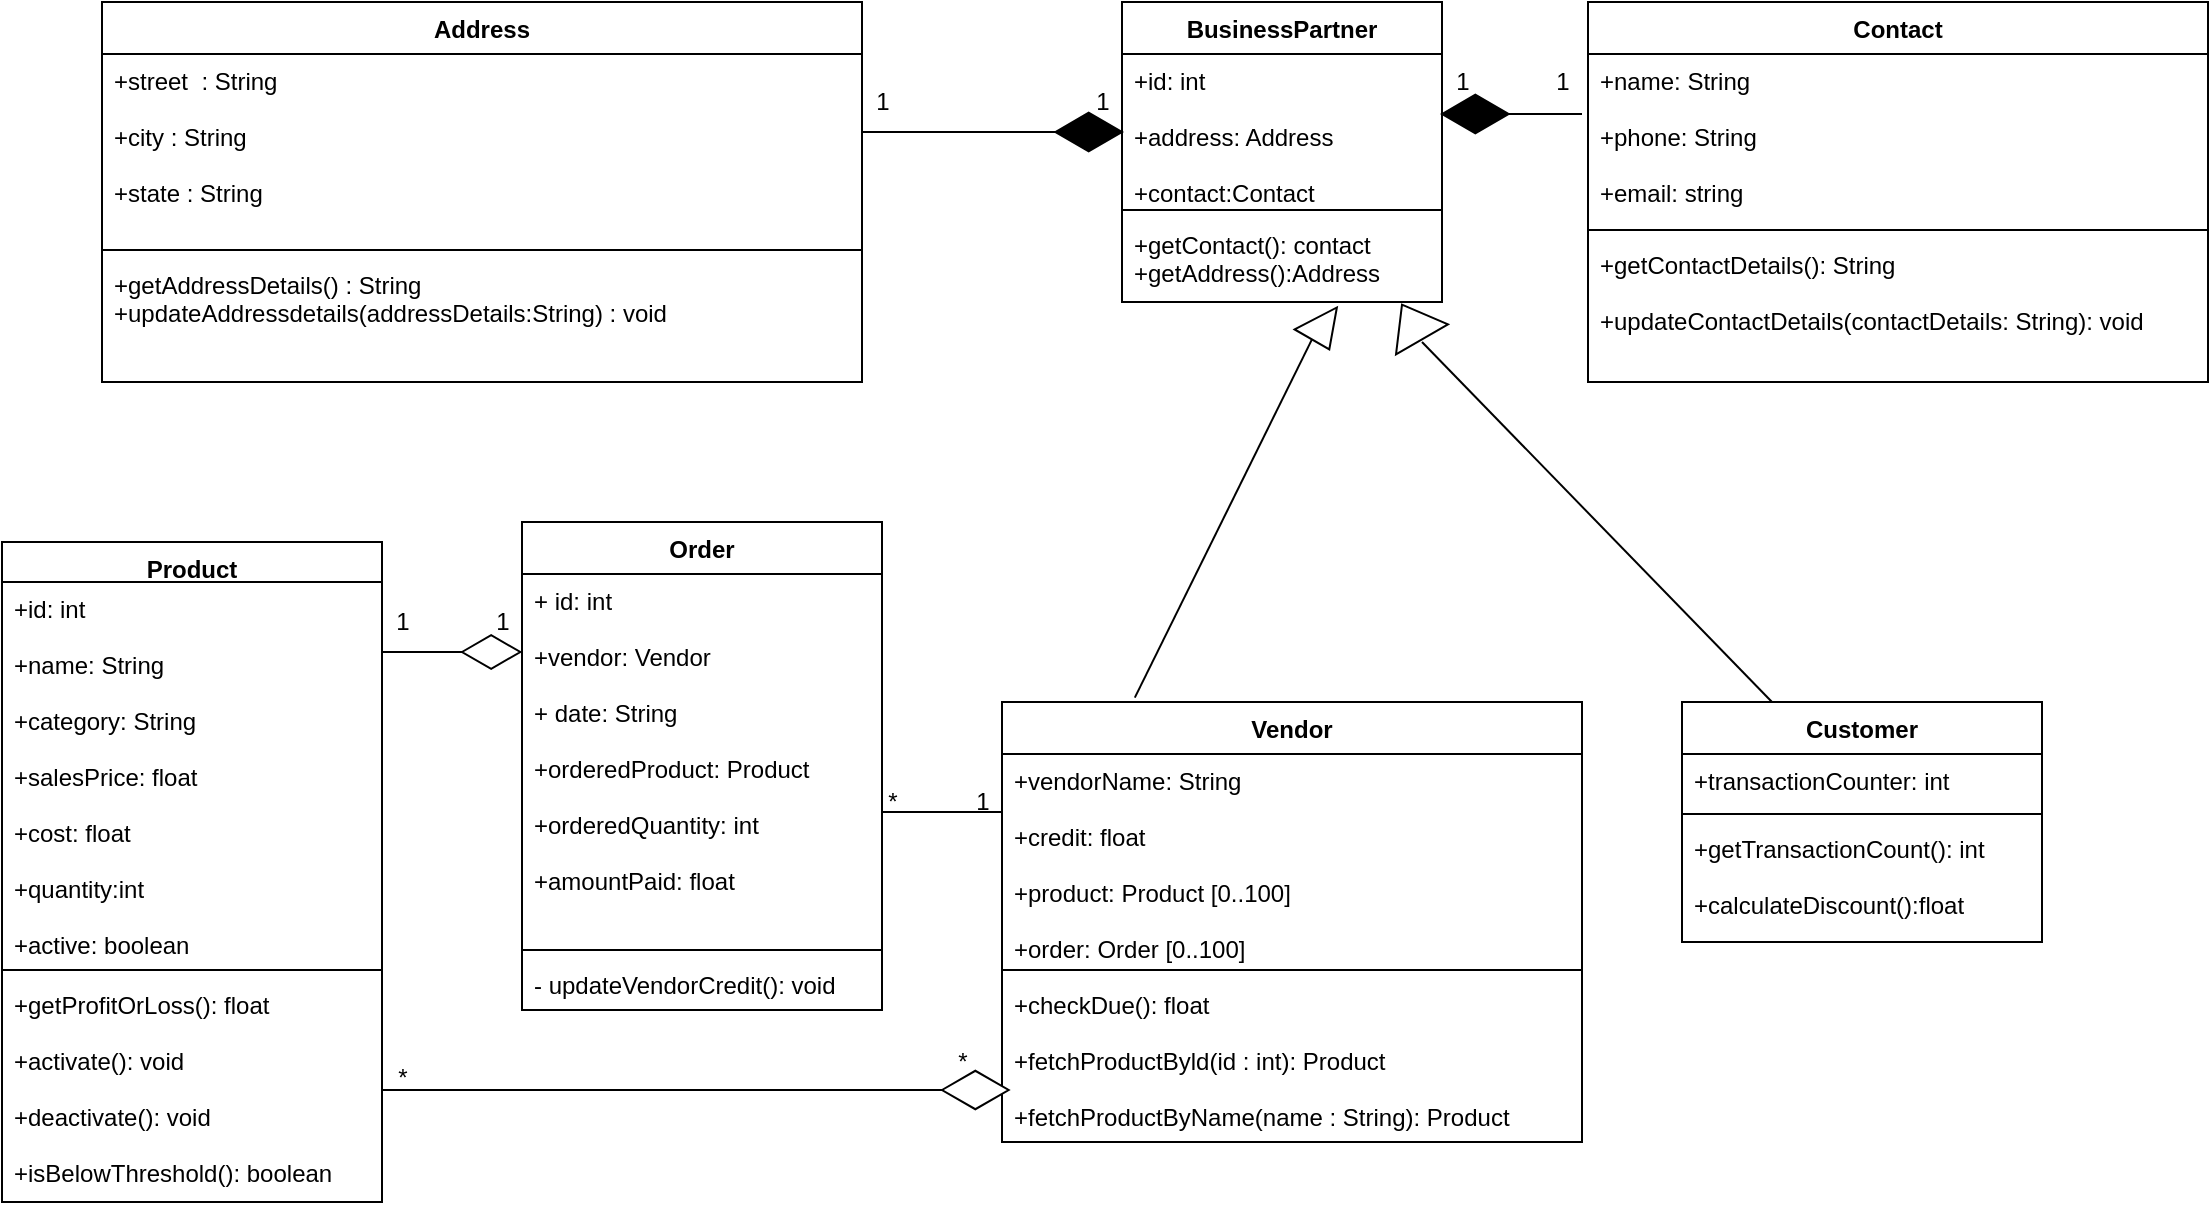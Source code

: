 <mxfile version="14.9.1" type="github" pages="2"><diagram id="g1-X68YlluDqBbjLX4cY" name="Page-1"><mxGraphModel dx="1102" dy="521" grid="1" gridSize="10" guides="1" tooltips="1" connect="1" arrows="1" fold="1" page="1" pageScale="1" pageWidth="850" pageHeight="1100" math="0" shadow="0"><root><mxCell id="0"/><mxCell id="1" parent="0"/><mxCell id="d93354d6_1s3kLpstOFZ-1" value="Address" style="swimlane;fontStyle=1;align=center;verticalAlign=top;childLayout=stackLayout;horizontal=1;startSize=26;horizontalStack=0;resizeParent=1;resizeParentMax=0;resizeLast=0;collapsible=1;marginBottom=0;" vertex="1" parent="1"><mxGeometry x="150" y="60" width="380" height="190" as="geometry"/></mxCell><mxCell id="d93354d6_1s3kLpstOFZ-2" value="+street  : String&#10;&#10;+city : String&#10;&#10;+state : String&#10;" style="text;strokeColor=none;fillColor=none;align=left;verticalAlign=top;spacingLeft=4;spacingRight=4;overflow=hidden;rotatable=0;points=[[0,0.5],[1,0.5]];portConstraint=eastwest;" vertex="1" parent="d93354d6_1s3kLpstOFZ-1"><mxGeometry y="26" width="380" height="94" as="geometry"/></mxCell><mxCell id="d93354d6_1s3kLpstOFZ-3" value="" style="line;strokeWidth=1;fillColor=none;align=left;verticalAlign=middle;spacingTop=-1;spacingLeft=3;spacingRight=3;rotatable=0;labelPosition=right;points=[];portConstraint=eastwest;" vertex="1" parent="d93354d6_1s3kLpstOFZ-1"><mxGeometry y="120" width="380" height="8" as="geometry"/></mxCell><mxCell id="d93354d6_1s3kLpstOFZ-4" value="+getAddressDetails() : String&#10;+updateAddressdetails(addressDetails:String) : void" style="text;strokeColor=none;fillColor=none;align=left;verticalAlign=top;spacingLeft=4;spacingRight=4;overflow=hidden;rotatable=0;points=[[0,0.5],[1,0.5]];portConstraint=eastwest;" vertex="1" parent="d93354d6_1s3kLpstOFZ-1"><mxGeometry y="128" width="380" height="62" as="geometry"/></mxCell><mxCell id="d93354d6_1s3kLpstOFZ-11" value="Product" style="swimlane;fontStyle=1;align=center;verticalAlign=top;childLayout=stackLayout;horizontal=1;startSize=20;horizontalStack=0;resizeParent=1;resizeParentMax=0;resizeLast=0;collapsible=1;marginBottom=0;" vertex="1" parent="1"><mxGeometry x="100" y="330" width="190" height="330" as="geometry"/></mxCell><mxCell id="d93354d6_1s3kLpstOFZ-12" value="+id: int&#10;&#10;+name: String&#10;&#10;+category: String&#10;&#10;+salesPrice: float&#10;&#10;+cost: float&#10;&#10;+quantity:int&#10;&#10;+active: boolean&#10;" style="text;strokeColor=none;fillColor=none;align=left;verticalAlign=top;spacingLeft=4;spacingRight=4;overflow=hidden;rotatable=0;points=[[0,0.5],[1,0.5]];portConstraint=eastwest;" vertex="1" parent="d93354d6_1s3kLpstOFZ-11"><mxGeometry y="20" width="190" height="190" as="geometry"/></mxCell><mxCell id="d93354d6_1s3kLpstOFZ-13" value="" style="line;strokeWidth=1;fillColor=none;align=left;verticalAlign=middle;spacingTop=-1;spacingLeft=3;spacingRight=3;rotatable=0;labelPosition=right;points=[];portConstraint=eastwest;" vertex="1" parent="d93354d6_1s3kLpstOFZ-11"><mxGeometry y="210" width="190" height="8" as="geometry"/></mxCell><mxCell id="d93354d6_1s3kLpstOFZ-14" value="+getProfitOrLoss(): float&#10;&#10;+activate(): void&#10;&#10;+deactivate(): void&#10;&#10;+isBelowThreshold(): boolean&#10;" style="text;strokeColor=none;fillColor=none;align=left;verticalAlign=top;spacingLeft=4;spacingRight=4;overflow=hidden;rotatable=0;points=[[0,0.5],[1,0.5]];portConstraint=eastwest;" vertex="1" parent="d93354d6_1s3kLpstOFZ-11"><mxGeometry y="218" width="190" height="112" as="geometry"/></mxCell><mxCell id="npoqJX1Z7pXEIgN-4MiB-2" value="" style="html=1;whiteSpace=wrap;aspect=fixed;shape=isoRectangle;fillColor=#FFFFFF;" vertex="1" parent="1"><mxGeometry x="330" y="376.25" width="29.16" height="17.5" as="geometry"/></mxCell><mxCell id="npoqJX1Z7pXEIgN-4MiB-5" value="Order" style="swimlane;fontStyle=1;align=center;verticalAlign=top;childLayout=stackLayout;horizontal=1;startSize=26;horizontalStack=0;resizeParent=1;resizeParentMax=0;resizeLast=0;collapsible=1;marginBottom=0;strokeColor=#000000;fillColor=#FFFFFF;" vertex="1" parent="1"><mxGeometry x="360" y="320" width="180" height="244" as="geometry"/></mxCell><mxCell id="npoqJX1Z7pXEIgN-4MiB-6" value="+ id: int&#10;&#10;+vendor: Vendor&#10;&#10;+ date: String&#10;&#10;+orderedProduct: Product&#10;&#10;+orderedQuantity: int&#10;&#10;+amountPaid: float" style="text;strokeColor=none;fillColor=none;align=left;verticalAlign=top;spacingLeft=4;spacingRight=4;overflow=hidden;rotatable=0;points=[[0,0.5],[1,0.5]];portConstraint=eastwest;" vertex="1" parent="npoqJX1Z7pXEIgN-4MiB-5"><mxGeometry y="26" width="180" height="184" as="geometry"/></mxCell><mxCell id="npoqJX1Z7pXEIgN-4MiB-7" value="" style="line;strokeWidth=1;fillColor=none;align=left;verticalAlign=middle;spacingTop=-1;spacingLeft=3;spacingRight=3;rotatable=0;labelPosition=right;points=[];portConstraint=eastwest;" vertex="1" parent="npoqJX1Z7pXEIgN-4MiB-5"><mxGeometry y="210" width="180" height="8" as="geometry"/></mxCell><mxCell id="npoqJX1Z7pXEIgN-4MiB-8" value="- updateVendorCredit(): void" style="text;strokeColor=none;fillColor=none;align=left;verticalAlign=top;spacingLeft=4;spacingRight=4;overflow=hidden;rotatable=0;points=[[0,0.5],[1,0.5]];portConstraint=eastwest;" vertex="1" parent="npoqJX1Z7pXEIgN-4MiB-5"><mxGeometry y="218" width="180" height="26" as="geometry"/></mxCell><mxCell id="npoqJX1Z7pXEIgN-4MiB-9" value="1" style="text;html=1;align=center;verticalAlign=middle;resizable=0;points=[];autosize=1;strokeColor=none;" vertex="1" parent="1"><mxGeometry x="290" y="360" width="20" height="20" as="geometry"/></mxCell><mxCell id="npoqJX1Z7pXEIgN-4MiB-10" value="1" style="text;html=1;align=center;verticalAlign=middle;resizable=0;points=[];autosize=1;strokeColor=none;" vertex="1" parent="1"><mxGeometry x="340" y="360" width="20" height="20" as="geometry"/></mxCell><mxCell id="npoqJX1Z7pXEIgN-4MiB-22" value="BusinessPartner" style="swimlane;fontStyle=1;align=center;verticalAlign=top;childLayout=stackLayout;horizontal=1;startSize=26;horizontalStack=0;resizeParent=1;resizeParentMax=0;resizeLast=0;collapsible=1;marginBottom=0;strokeColor=#000000;fillColor=#FFFFFF;" vertex="1" parent="1"><mxGeometry x="660" y="60" width="160" height="150" as="geometry"/></mxCell><mxCell id="npoqJX1Z7pXEIgN-4MiB-23" value="+id: int&#10;&#10;+address: Address&#10;&#10;+contact:Contact" style="text;strokeColor=none;fillColor=none;align=left;verticalAlign=top;spacingLeft=4;spacingRight=4;overflow=hidden;rotatable=0;points=[[0,0.5],[1,0.5]];portConstraint=eastwest;" vertex="1" parent="npoqJX1Z7pXEIgN-4MiB-22"><mxGeometry y="26" width="160" height="74" as="geometry"/></mxCell><mxCell id="npoqJX1Z7pXEIgN-4MiB-24" value="" style="line;strokeWidth=1;fillColor=none;align=left;verticalAlign=middle;spacingTop=-1;spacingLeft=3;spacingRight=3;rotatable=0;labelPosition=right;points=[];portConstraint=eastwest;" vertex="1" parent="npoqJX1Z7pXEIgN-4MiB-22"><mxGeometry y="100" width="160" height="8" as="geometry"/></mxCell><mxCell id="npoqJX1Z7pXEIgN-4MiB-25" value="+getContact(): contact&#10;+getAddress():Address" style="text;strokeColor=none;fillColor=none;align=left;verticalAlign=top;spacingLeft=4;spacingRight=4;overflow=hidden;rotatable=0;points=[[0,0.5],[1,0.5]];portConstraint=eastwest;" vertex="1" parent="npoqJX1Z7pXEIgN-4MiB-22"><mxGeometry y="108" width="160" height="42" as="geometry"/></mxCell><mxCell id="npoqJX1Z7pXEIgN-4MiB-26" value="" style="line;strokeWidth=1;rotatable=0;dashed=0;labelPosition=right;align=left;verticalAlign=middle;spacingTop=0;spacingLeft=6;points=[];portConstraint=eastwest;fillColor=#FFFFFF;" vertex="1" parent="1"><mxGeometry x="530" y="120" width="120" height="10" as="geometry"/></mxCell><mxCell id="npoqJX1Z7pXEIgN-4MiB-27" value="" style="html=1;whiteSpace=wrap;aspect=fixed;shape=isoRectangle;strokeColor=#000000;fillColor=#000000;" vertex="1" parent="1"><mxGeometry x="626.67" y="115" width="33.33" height="20" as="geometry"/></mxCell><mxCell id="npoqJX1Z7pXEIgN-4MiB-28" value="1" style="text;html=1;align=center;verticalAlign=middle;resizable=0;points=[];autosize=1;strokeColor=none;" vertex="1" parent="1"><mxGeometry x="530" y="100" width="20" height="20" as="geometry"/></mxCell><mxCell id="npoqJX1Z7pXEIgN-4MiB-29" value="1" style="text;html=1;align=center;verticalAlign=middle;resizable=0;points=[];autosize=1;strokeColor=none;" vertex="1" parent="1"><mxGeometry x="640" y="100" width="20" height="20" as="geometry"/></mxCell><mxCell id="npoqJX1Z7pXEIgN-4MiB-31" value="Vendor" style="swimlane;fontStyle=1;align=center;verticalAlign=top;childLayout=stackLayout;horizontal=1;startSize=26;horizontalStack=0;resizeParent=1;resizeParentMax=0;resizeLast=0;collapsible=1;marginBottom=0;strokeColor=#000000;fillColor=#FFFFFF;" vertex="1" parent="1"><mxGeometry x="600" y="410" width="290" height="220" as="geometry"/></mxCell><mxCell id="npoqJX1Z7pXEIgN-4MiB-32" value="+vendorName: String&#10;&#10;+credit: float&#10;&#10;+product: Product [0..100]&#10;&#10;+order: Order [0..100]" style="text;strokeColor=none;fillColor=none;align=left;verticalAlign=top;spacingLeft=4;spacingRight=4;overflow=hidden;rotatable=0;points=[[0,0.5],[1,0.5]];portConstraint=eastwest;" vertex="1" parent="npoqJX1Z7pXEIgN-4MiB-31"><mxGeometry y="26" width="290" height="104" as="geometry"/></mxCell><mxCell id="npoqJX1Z7pXEIgN-4MiB-33" value="" style="line;strokeWidth=1;fillColor=none;align=left;verticalAlign=middle;spacingTop=-1;spacingLeft=3;spacingRight=3;rotatable=0;labelPosition=right;points=[];portConstraint=eastwest;" vertex="1" parent="npoqJX1Z7pXEIgN-4MiB-31"><mxGeometry y="130" width="290" height="8" as="geometry"/></mxCell><mxCell id="npoqJX1Z7pXEIgN-4MiB-34" value="+checkDue(): float&#10;&#10;+fetchProductByld(id : int): Product&#10;&#10;+fetchProductByName(name : String): Product" style="text;strokeColor=none;fillColor=none;align=left;verticalAlign=top;spacingLeft=4;spacingRight=4;overflow=hidden;rotatable=0;points=[[0,0.5],[1,0.5]];portConstraint=eastwest;" vertex="1" parent="npoqJX1Z7pXEIgN-4MiB-31"><mxGeometry y="138" width="290" height="82" as="geometry"/></mxCell><mxCell id="npoqJX1Z7pXEIgN-4MiB-37" value="" style="line;strokeWidth=1;fillColor=none;align=left;verticalAlign=middle;spacingTop=-1;spacingLeft=3;spacingRight=3;rotatable=0;labelPosition=right;points=[];portConstraint=eastwest;" vertex="1" parent="1"><mxGeometry x="290" y="600" width="280" height="8" as="geometry"/></mxCell><mxCell id="npoqJX1Z7pXEIgN-4MiB-38" value="" style="line;strokeWidth=1;fillColor=none;align=left;verticalAlign=middle;spacingTop=-1;spacingLeft=3;spacingRight=3;rotatable=0;labelPosition=right;points=[];portConstraint=eastwest;" vertex="1" parent="1"><mxGeometry x="290" y="381" width="40" height="8" as="geometry"/></mxCell><mxCell id="npoqJX1Z7pXEIgN-4MiB-39" value="" style="html=1;whiteSpace=wrap;aspect=fixed;shape=isoRectangle;strokeColor=#000000;fillColor=#FFFFFF;" vertex="1" parent="1"><mxGeometry x="570" y="594" width="33.33" height="20" as="geometry"/></mxCell><mxCell id="npoqJX1Z7pXEIgN-4MiB-40" value="*" style="text;html=1;align=center;verticalAlign=middle;resizable=0;points=[];autosize=1;strokeColor=none;" vertex="1" parent="1"><mxGeometry x="290" y="588" width="20" height="20" as="geometry"/></mxCell><mxCell id="npoqJX1Z7pXEIgN-4MiB-41" value="*" style="text;html=1;align=center;verticalAlign=middle;resizable=0;points=[];autosize=1;strokeColor=none;" vertex="1" parent="1"><mxGeometry x="570" y="580" width="20" height="20" as="geometry"/></mxCell><mxCell id="npoqJX1Z7pXEIgN-4MiB-42" value="" style="line;strokeWidth=1;rotatable=0;dashed=0;labelPosition=right;align=left;verticalAlign=middle;spacingTop=0;spacingLeft=6;points=[];portConstraint=eastwest;fillColor=#FFFFFF;" vertex="1" parent="1"><mxGeometry x="540" y="460" width="60" height="10" as="geometry"/></mxCell><mxCell id="npoqJX1Z7pXEIgN-4MiB-43" value="*" style="text;html=1;align=center;verticalAlign=middle;resizable=0;points=[];autosize=1;strokeColor=none;" vertex="1" parent="1"><mxGeometry x="535" y="450" width="20" height="20" as="geometry"/></mxCell><mxCell id="npoqJX1Z7pXEIgN-4MiB-44" value="1" style="text;html=1;align=center;verticalAlign=middle;resizable=0;points=[];autosize=1;strokeColor=none;" vertex="1" parent="1"><mxGeometry x="580" y="450" width="20" height="20" as="geometry"/></mxCell><mxCell id="npoqJX1Z7pXEIgN-4MiB-54" value="Customer" style="swimlane;fontStyle=1;align=center;verticalAlign=top;childLayout=stackLayout;horizontal=1;startSize=26;horizontalStack=0;resizeParent=1;resizeParentMax=0;resizeLast=0;collapsible=1;marginBottom=0;strokeColor=#000000;fillColor=#FFFFFF;" vertex="1" parent="1"><mxGeometry x="940" y="410" width="180" height="120" as="geometry"/></mxCell><mxCell id="npoqJX1Z7pXEIgN-4MiB-55" value="+transactionCounter: int" style="text;strokeColor=none;fillColor=none;align=left;verticalAlign=top;spacingLeft=4;spacingRight=4;overflow=hidden;rotatable=0;points=[[0,0.5],[1,0.5]];portConstraint=eastwest;" vertex="1" parent="npoqJX1Z7pXEIgN-4MiB-54"><mxGeometry y="26" width="180" height="26" as="geometry"/></mxCell><mxCell id="npoqJX1Z7pXEIgN-4MiB-56" value="" style="line;strokeWidth=1;fillColor=none;align=left;verticalAlign=middle;spacingTop=-1;spacingLeft=3;spacingRight=3;rotatable=0;labelPosition=right;points=[];portConstraint=eastwest;" vertex="1" parent="npoqJX1Z7pXEIgN-4MiB-54"><mxGeometry y="52" width="180" height="8" as="geometry"/></mxCell><mxCell id="npoqJX1Z7pXEIgN-4MiB-57" value="+getTransactionCount(): int&#10;&#10;+calculateDiscount():float" style="text;strokeColor=none;fillColor=none;align=left;verticalAlign=top;spacingLeft=4;spacingRight=4;overflow=hidden;rotatable=0;points=[[0,0.5],[1,0.5]];portConstraint=eastwest;" vertex="1" parent="npoqJX1Z7pXEIgN-4MiB-54"><mxGeometry y="60" width="180" height="60" as="geometry"/></mxCell><mxCell id="npoqJX1Z7pXEIgN-4MiB-59" value="" style="endArrow=none;html=1;exitX=0.229;exitY=-0.01;exitDx=0;exitDy=0;exitPerimeter=0;entryX=0.5;entryY=1;entryDx=0;entryDy=0;entryPerimeter=0;" edge="1" parent="1" source="npoqJX1Z7pXEIgN-4MiB-31" target="npoqJX1Z7pXEIgN-4MiB-60"><mxGeometry width="50" height="50" relative="1" as="geometry"><mxPoint x="715" y="270" as="sourcePoint"/><mxPoint x="760" y="240" as="targetPoint"/></mxGeometry></mxCell><mxCell id="npoqJX1Z7pXEIgN-4MiB-60" value="" style="verticalLabelPosition=bottom;verticalAlign=top;html=1;shape=mxgraph.basic.acute_triangle;dx=0.64;strokeColor=#000000;fillColor=#FFFFFF;rotation=30;" vertex="1" parent="1"><mxGeometry x="750" y="210" width="20" height="20.06" as="geometry"/></mxCell><mxCell id="npoqJX1Z7pXEIgN-4MiB-62" value="" style="endArrow=none;html=1;entryX=0.25;entryY=0;entryDx=0;entryDy=0;" edge="1" parent="1" target="npoqJX1Z7pXEIgN-4MiB-54"><mxGeometry width="50" height="50" relative="1" as="geometry"><mxPoint x="810" y="230" as="sourcePoint"/><mxPoint x="960" y="280" as="targetPoint"/><Array as="points"/></mxGeometry></mxCell><mxCell id="npoqJX1Z7pXEIgN-4MiB-63" value="" style="verticalLabelPosition=bottom;verticalAlign=top;html=1;shape=mxgraph.basic.acute_triangle;dx=0.5;strokeColor=#000000;fillColor=#FFFFFF;rotation=-30;" vertex="1" parent="1"><mxGeometry x="790" y="210" width="30" height="20" as="geometry"/></mxCell><mxCell id="npoqJX1Z7pXEIgN-4MiB-64" value="Contact" style="swimlane;fontStyle=1;align=center;verticalAlign=top;childLayout=stackLayout;horizontal=1;startSize=26;horizontalStack=0;resizeParent=1;resizeParentMax=0;resizeLast=0;collapsible=1;marginBottom=0;strokeColor=#000000;fillColor=#FFFFFF;" vertex="1" parent="1"><mxGeometry x="893" y="60" width="310" height="190" as="geometry"/></mxCell><mxCell id="npoqJX1Z7pXEIgN-4MiB-65" value="+name: String&#10;&#10;+phone: String&#10;&#10;+email: string" style="text;strokeColor=none;fillColor=none;align=left;verticalAlign=top;spacingLeft=4;spacingRight=4;overflow=hidden;rotatable=0;points=[[0,0.5],[1,0.5]];portConstraint=eastwest;" vertex="1" parent="npoqJX1Z7pXEIgN-4MiB-64"><mxGeometry y="26" width="310" height="84" as="geometry"/></mxCell><mxCell id="npoqJX1Z7pXEIgN-4MiB-66" value="" style="line;strokeWidth=1;fillColor=none;align=left;verticalAlign=middle;spacingTop=-1;spacingLeft=3;spacingRight=3;rotatable=0;labelPosition=right;points=[];portConstraint=eastwest;" vertex="1" parent="npoqJX1Z7pXEIgN-4MiB-64"><mxGeometry y="110" width="310" height="8" as="geometry"/></mxCell><mxCell id="npoqJX1Z7pXEIgN-4MiB-67" value="+getContactDetails(): String&#10;&#10;+updateContactDetails(contactDetails: String): void" style="text;strokeColor=none;fillColor=none;align=left;verticalAlign=top;spacingLeft=4;spacingRight=4;overflow=hidden;rotatable=0;points=[[0,0.5],[1,0.5]];portConstraint=eastwest;" vertex="1" parent="npoqJX1Z7pXEIgN-4MiB-64"><mxGeometry y="118" width="310" height="72" as="geometry"/></mxCell><mxCell id="npoqJX1Z7pXEIgN-4MiB-68" value="" style="line;strokeWidth=1;fillColor=none;align=left;verticalAlign=middle;spacingTop=-1;spacingLeft=3;spacingRight=3;rotatable=0;labelPosition=right;points=[];portConstraint=eastwest;" vertex="1" parent="1"><mxGeometry x="850" y="112" width="40" height="8" as="geometry"/></mxCell><mxCell id="npoqJX1Z7pXEIgN-4MiB-69" value="" style="html=1;whiteSpace=wrap;aspect=fixed;shape=isoRectangle;strokeColor=#000000;fillColor=#000000;" vertex="1" parent="1"><mxGeometry x="820" y="106" width="33.33" height="20" as="geometry"/></mxCell><mxCell id="npoqJX1Z7pXEIgN-4MiB-70" value="1" style="text;html=1;align=center;verticalAlign=middle;resizable=0;points=[];autosize=1;strokeColor=none;" vertex="1" parent="1"><mxGeometry x="820" y="90" width="20" height="20" as="geometry"/></mxCell><mxCell id="npoqJX1Z7pXEIgN-4MiB-72" value="1" style="text;html=1;align=center;verticalAlign=middle;resizable=0;points=[];autosize=1;strokeColor=none;" vertex="1" parent="1"><mxGeometry x="870" y="90" width="20" height="20" as="geometry"/></mxCell></root></mxGraphModel></diagram><diagram id="VDfjP-qgo3CIMhCmv3te" name="Page-2"><mxGraphModel dx="1038" dy="579" grid="1" gridSize="10" guides="1" tooltips="1" connect="1" arrows="1" fold="1" page="1" pageScale="1" pageWidth="850" pageHeight="1100" math="0" shadow="0"><root><mxCell id="1XI3wL59jvvXQunI_0jn-0"/><mxCell id="1XI3wL59jvvXQunI_0jn-1" parent="1XI3wL59jvvXQunI_0jn-0"/></root></mxGraphModel></diagram></mxfile>